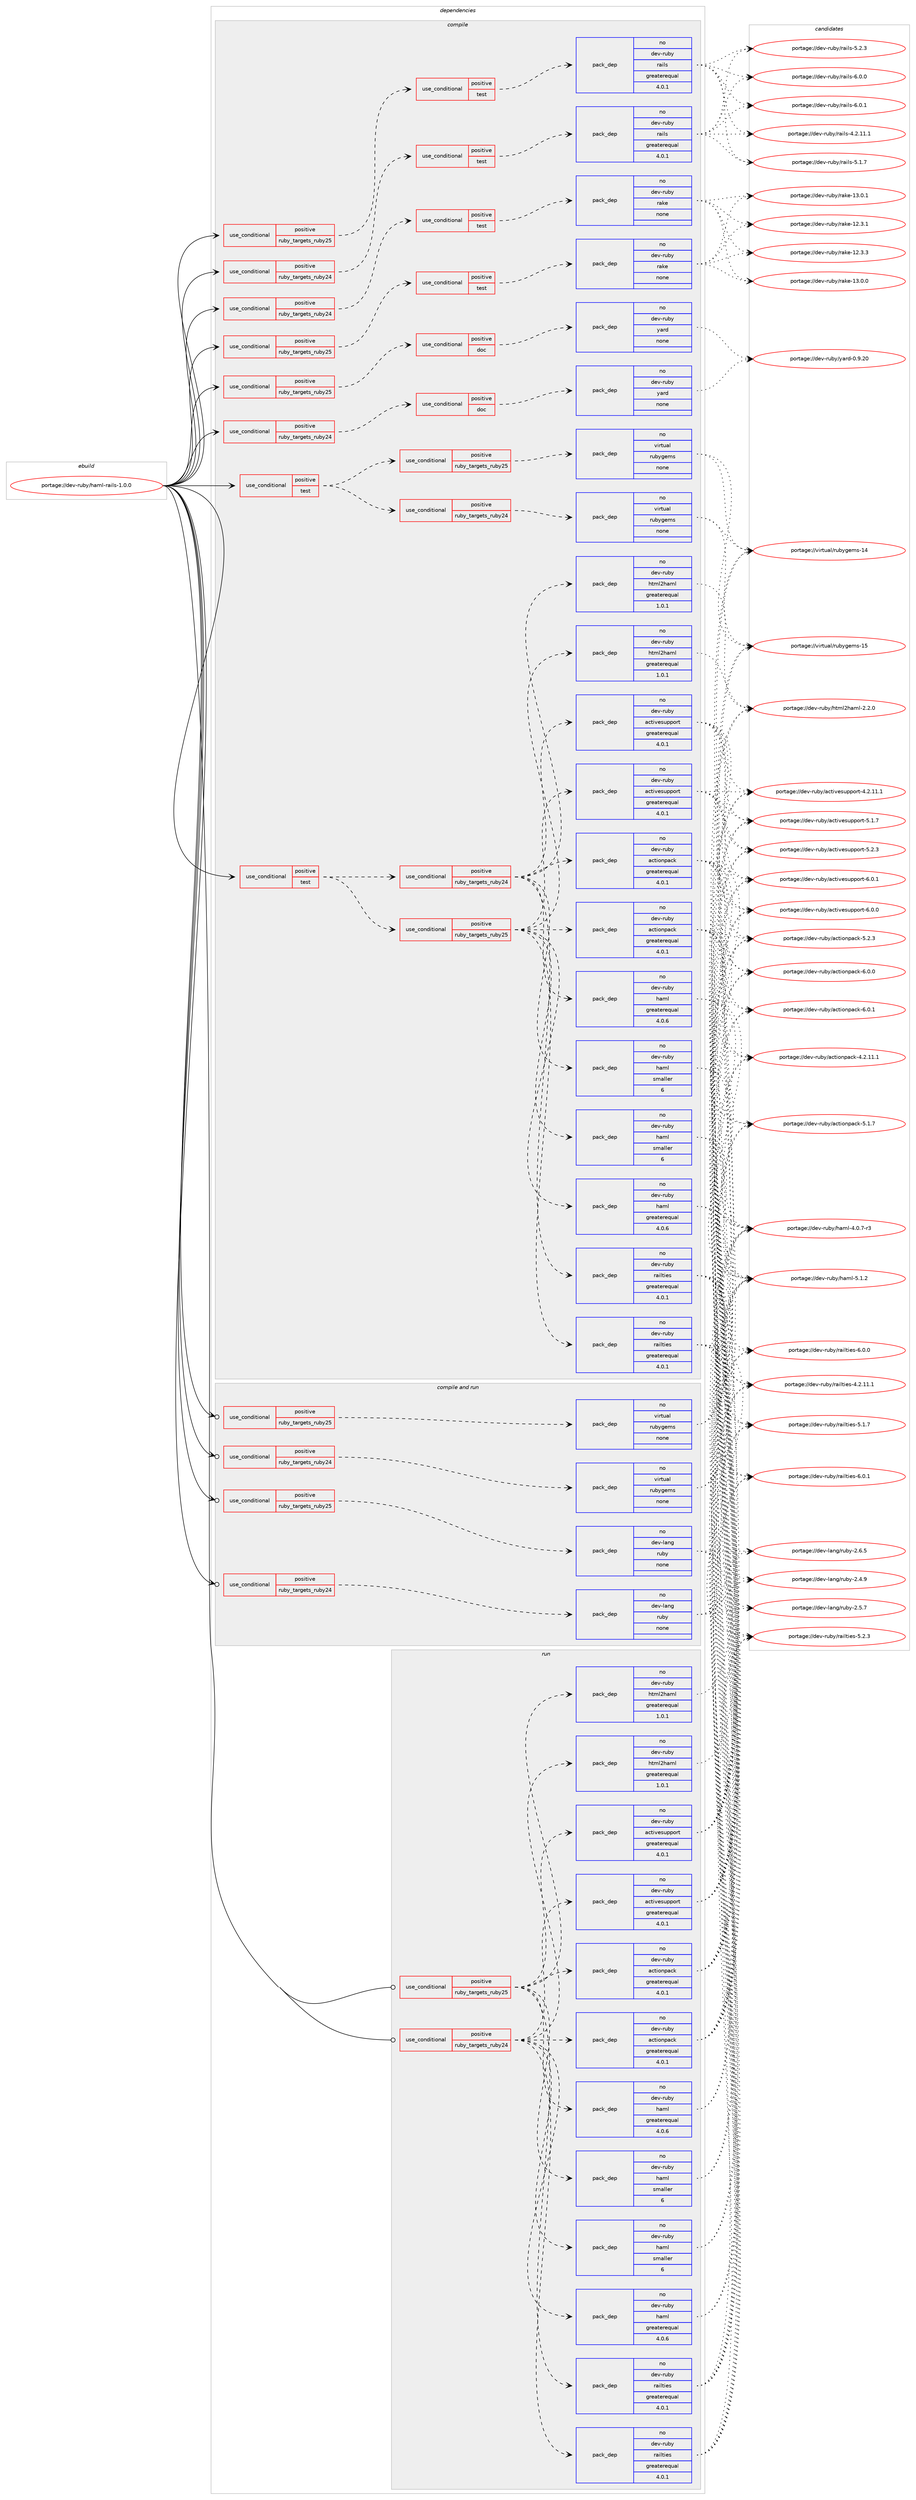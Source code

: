 digraph prolog {

# *************
# Graph options
# *************

newrank=true;
concentrate=true;
compound=true;
graph [rankdir=LR,fontname=Helvetica,fontsize=10,ranksep=1.5];#, ranksep=2.5, nodesep=0.2];
edge  [arrowhead=vee];
node  [fontname=Helvetica,fontsize=10];

# **********
# The ebuild
# **********

subgraph cluster_leftcol {
color=gray;
rank=same;
label=<<i>ebuild</i>>;
id [label="portage://dev-ruby/haml-rails-1.0.0", color=red, width=4, href="../dev-ruby/haml-rails-1.0.0.svg"];
}

# ****************
# The dependencies
# ****************

subgraph cluster_midcol {
color=gray;
label=<<i>dependencies</i>>;
subgraph cluster_compile {
fillcolor="#eeeeee";
style=filled;
label=<<i>compile</i>>;
subgraph cond52980 {
dependency222658 [label=<<TABLE BORDER="0" CELLBORDER="1" CELLSPACING="0" CELLPADDING="4"><TR><TD ROWSPAN="3" CELLPADDING="10">use_conditional</TD></TR><TR><TD>positive</TD></TR><TR><TD>ruby_targets_ruby24</TD></TR></TABLE>>, shape=none, color=red];
subgraph cond52981 {
dependency222659 [label=<<TABLE BORDER="0" CELLBORDER="1" CELLSPACING="0" CELLPADDING="4"><TR><TD ROWSPAN="3" CELLPADDING="10">use_conditional</TD></TR><TR><TD>positive</TD></TR><TR><TD>doc</TD></TR></TABLE>>, shape=none, color=red];
subgraph pack166196 {
dependency222660 [label=<<TABLE BORDER="0" CELLBORDER="1" CELLSPACING="0" CELLPADDING="4" WIDTH="220"><TR><TD ROWSPAN="6" CELLPADDING="30">pack_dep</TD></TR><TR><TD WIDTH="110">no</TD></TR><TR><TD>dev-ruby</TD></TR><TR><TD>yard</TD></TR><TR><TD>none</TD></TR><TR><TD></TD></TR></TABLE>>, shape=none, color=blue];
}
dependency222659:e -> dependency222660:w [weight=20,style="dashed",arrowhead="vee"];
}
dependency222658:e -> dependency222659:w [weight=20,style="dashed",arrowhead="vee"];
}
id:e -> dependency222658:w [weight=20,style="solid",arrowhead="vee"];
subgraph cond52982 {
dependency222661 [label=<<TABLE BORDER="0" CELLBORDER="1" CELLSPACING="0" CELLPADDING="4"><TR><TD ROWSPAN="3" CELLPADDING="10">use_conditional</TD></TR><TR><TD>positive</TD></TR><TR><TD>ruby_targets_ruby24</TD></TR></TABLE>>, shape=none, color=red];
subgraph cond52983 {
dependency222662 [label=<<TABLE BORDER="0" CELLBORDER="1" CELLSPACING="0" CELLPADDING="4"><TR><TD ROWSPAN="3" CELLPADDING="10">use_conditional</TD></TR><TR><TD>positive</TD></TR><TR><TD>test</TD></TR></TABLE>>, shape=none, color=red];
subgraph pack166197 {
dependency222663 [label=<<TABLE BORDER="0" CELLBORDER="1" CELLSPACING="0" CELLPADDING="4" WIDTH="220"><TR><TD ROWSPAN="6" CELLPADDING="30">pack_dep</TD></TR><TR><TD WIDTH="110">no</TD></TR><TR><TD>dev-ruby</TD></TR><TR><TD>rails</TD></TR><TR><TD>greaterequal</TD></TR><TR><TD>4.0.1</TD></TR></TABLE>>, shape=none, color=blue];
}
dependency222662:e -> dependency222663:w [weight=20,style="dashed",arrowhead="vee"];
}
dependency222661:e -> dependency222662:w [weight=20,style="dashed",arrowhead="vee"];
}
id:e -> dependency222661:w [weight=20,style="solid",arrowhead="vee"];
subgraph cond52984 {
dependency222664 [label=<<TABLE BORDER="0" CELLBORDER="1" CELLSPACING="0" CELLPADDING="4"><TR><TD ROWSPAN="3" CELLPADDING="10">use_conditional</TD></TR><TR><TD>positive</TD></TR><TR><TD>ruby_targets_ruby24</TD></TR></TABLE>>, shape=none, color=red];
subgraph cond52985 {
dependency222665 [label=<<TABLE BORDER="0" CELLBORDER="1" CELLSPACING="0" CELLPADDING="4"><TR><TD ROWSPAN="3" CELLPADDING="10">use_conditional</TD></TR><TR><TD>positive</TD></TR><TR><TD>test</TD></TR></TABLE>>, shape=none, color=red];
subgraph pack166198 {
dependency222666 [label=<<TABLE BORDER="0" CELLBORDER="1" CELLSPACING="0" CELLPADDING="4" WIDTH="220"><TR><TD ROWSPAN="6" CELLPADDING="30">pack_dep</TD></TR><TR><TD WIDTH="110">no</TD></TR><TR><TD>dev-ruby</TD></TR><TR><TD>rake</TD></TR><TR><TD>none</TD></TR><TR><TD></TD></TR></TABLE>>, shape=none, color=blue];
}
dependency222665:e -> dependency222666:w [weight=20,style="dashed",arrowhead="vee"];
}
dependency222664:e -> dependency222665:w [weight=20,style="dashed",arrowhead="vee"];
}
id:e -> dependency222664:w [weight=20,style="solid",arrowhead="vee"];
subgraph cond52986 {
dependency222667 [label=<<TABLE BORDER="0" CELLBORDER="1" CELLSPACING="0" CELLPADDING="4"><TR><TD ROWSPAN="3" CELLPADDING="10">use_conditional</TD></TR><TR><TD>positive</TD></TR><TR><TD>ruby_targets_ruby25</TD></TR></TABLE>>, shape=none, color=red];
subgraph cond52987 {
dependency222668 [label=<<TABLE BORDER="0" CELLBORDER="1" CELLSPACING="0" CELLPADDING="4"><TR><TD ROWSPAN="3" CELLPADDING="10">use_conditional</TD></TR><TR><TD>positive</TD></TR><TR><TD>doc</TD></TR></TABLE>>, shape=none, color=red];
subgraph pack166199 {
dependency222669 [label=<<TABLE BORDER="0" CELLBORDER="1" CELLSPACING="0" CELLPADDING="4" WIDTH="220"><TR><TD ROWSPAN="6" CELLPADDING="30">pack_dep</TD></TR><TR><TD WIDTH="110">no</TD></TR><TR><TD>dev-ruby</TD></TR><TR><TD>yard</TD></TR><TR><TD>none</TD></TR><TR><TD></TD></TR></TABLE>>, shape=none, color=blue];
}
dependency222668:e -> dependency222669:w [weight=20,style="dashed",arrowhead="vee"];
}
dependency222667:e -> dependency222668:w [weight=20,style="dashed",arrowhead="vee"];
}
id:e -> dependency222667:w [weight=20,style="solid",arrowhead="vee"];
subgraph cond52988 {
dependency222670 [label=<<TABLE BORDER="0" CELLBORDER="1" CELLSPACING="0" CELLPADDING="4"><TR><TD ROWSPAN="3" CELLPADDING="10">use_conditional</TD></TR><TR><TD>positive</TD></TR><TR><TD>ruby_targets_ruby25</TD></TR></TABLE>>, shape=none, color=red];
subgraph cond52989 {
dependency222671 [label=<<TABLE BORDER="0" CELLBORDER="1" CELLSPACING="0" CELLPADDING="4"><TR><TD ROWSPAN="3" CELLPADDING="10">use_conditional</TD></TR><TR><TD>positive</TD></TR><TR><TD>test</TD></TR></TABLE>>, shape=none, color=red];
subgraph pack166200 {
dependency222672 [label=<<TABLE BORDER="0" CELLBORDER="1" CELLSPACING="0" CELLPADDING="4" WIDTH="220"><TR><TD ROWSPAN="6" CELLPADDING="30">pack_dep</TD></TR><TR><TD WIDTH="110">no</TD></TR><TR><TD>dev-ruby</TD></TR><TR><TD>rails</TD></TR><TR><TD>greaterequal</TD></TR><TR><TD>4.0.1</TD></TR></TABLE>>, shape=none, color=blue];
}
dependency222671:e -> dependency222672:w [weight=20,style="dashed",arrowhead="vee"];
}
dependency222670:e -> dependency222671:w [weight=20,style="dashed",arrowhead="vee"];
}
id:e -> dependency222670:w [weight=20,style="solid",arrowhead="vee"];
subgraph cond52990 {
dependency222673 [label=<<TABLE BORDER="0" CELLBORDER="1" CELLSPACING="0" CELLPADDING="4"><TR><TD ROWSPAN="3" CELLPADDING="10">use_conditional</TD></TR><TR><TD>positive</TD></TR><TR><TD>ruby_targets_ruby25</TD></TR></TABLE>>, shape=none, color=red];
subgraph cond52991 {
dependency222674 [label=<<TABLE BORDER="0" CELLBORDER="1" CELLSPACING="0" CELLPADDING="4"><TR><TD ROWSPAN="3" CELLPADDING="10">use_conditional</TD></TR><TR><TD>positive</TD></TR><TR><TD>test</TD></TR></TABLE>>, shape=none, color=red];
subgraph pack166201 {
dependency222675 [label=<<TABLE BORDER="0" CELLBORDER="1" CELLSPACING="0" CELLPADDING="4" WIDTH="220"><TR><TD ROWSPAN="6" CELLPADDING="30">pack_dep</TD></TR><TR><TD WIDTH="110">no</TD></TR><TR><TD>dev-ruby</TD></TR><TR><TD>rake</TD></TR><TR><TD>none</TD></TR><TR><TD></TD></TR></TABLE>>, shape=none, color=blue];
}
dependency222674:e -> dependency222675:w [weight=20,style="dashed",arrowhead="vee"];
}
dependency222673:e -> dependency222674:w [weight=20,style="dashed",arrowhead="vee"];
}
id:e -> dependency222673:w [weight=20,style="solid",arrowhead="vee"];
subgraph cond52992 {
dependency222676 [label=<<TABLE BORDER="0" CELLBORDER="1" CELLSPACING="0" CELLPADDING="4"><TR><TD ROWSPAN="3" CELLPADDING="10">use_conditional</TD></TR><TR><TD>positive</TD></TR><TR><TD>test</TD></TR></TABLE>>, shape=none, color=red];
subgraph cond52993 {
dependency222677 [label=<<TABLE BORDER="0" CELLBORDER="1" CELLSPACING="0" CELLPADDING="4"><TR><TD ROWSPAN="3" CELLPADDING="10">use_conditional</TD></TR><TR><TD>positive</TD></TR><TR><TD>ruby_targets_ruby24</TD></TR></TABLE>>, shape=none, color=red];
subgraph pack166202 {
dependency222678 [label=<<TABLE BORDER="0" CELLBORDER="1" CELLSPACING="0" CELLPADDING="4" WIDTH="220"><TR><TD ROWSPAN="6" CELLPADDING="30">pack_dep</TD></TR><TR><TD WIDTH="110">no</TD></TR><TR><TD>dev-ruby</TD></TR><TR><TD>actionpack</TD></TR><TR><TD>greaterequal</TD></TR><TR><TD>4.0.1</TD></TR></TABLE>>, shape=none, color=blue];
}
dependency222677:e -> dependency222678:w [weight=20,style="dashed",arrowhead="vee"];
subgraph pack166203 {
dependency222679 [label=<<TABLE BORDER="0" CELLBORDER="1" CELLSPACING="0" CELLPADDING="4" WIDTH="220"><TR><TD ROWSPAN="6" CELLPADDING="30">pack_dep</TD></TR><TR><TD WIDTH="110">no</TD></TR><TR><TD>dev-ruby</TD></TR><TR><TD>activesupport</TD></TR><TR><TD>greaterequal</TD></TR><TR><TD>4.0.1</TD></TR></TABLE>>, shape=none, color=blue];
}
dependency222677:e -> dependency222679:w [weight=20,style="dashed",arrowhead="vee"];
subgraph pack166204 {
dependency222680 [label=<<TABLE BORDER="0" CELLBORDER="1" CELLSPACING="0" CELLPADDING="4" WIDTH="220"><TR><TD ROWSPAN="6" CELLPADDING="30">pack_dep</TD></TR><TR><TD WIDTH="110">no</TD></TR><TR><TD>dev-ruby</TD></TR><TR><TD>railties</TD></TR><TR><TD>greaterequal</TD></TR><TR><TD>4.0.1</TD></TR></TABLE>>, shape=none, color=blue];
}
dependency222677:e -> dependency222680:w [weight=20,style="dashed",arrowhead="vee"];
subgraph pack166205 {
dependency222681 [label=<<TABLE BORDER="0" CELLBORDER="1" CELLSPACING="0" CELLPADDING="4" WIDTH="220"><TR><TD ROWSPAN="6" CELLPADDING="30">pack_dep</TD></TR><TR><TD WIDTH="110">no</TD></TR><TR><TD>dev-ruby</TD></TR><TR><TD>haml</TD></TR><TR><TD>greaterequal</TD></TR><TR><TD>4.0.6</TD></TR></TABLE>>, shape=none, color=blue];
}
dependency222677:e -> dependency222681:w [weight=20,style="dashed",arrowhead="vee"];
subgraph pack166206 {
dependency222682 [label=<<TABLE BORDER="0" CELLBORDER="1" CELLSPACING="0" CELLPADDING="4" WIDTH="220"><TR><TD ROWSPAN="6" CELLPADDING="30">pack_dep</TD></TR><TR><TD WIDTH="110">no</TD></TR><TR><TD>dev-ruby</TD></TR><TR><TD>haml</TD></TR><TR><TD>smaller</TD></TR><TR><TD>6</TD></TR></TABLE>>, shape=none, color=blue];
}
dependency222677:e -> dependency222682:w [weight=20,style="dashed",arrowhead="vee"];
subgraph pack166207 {
dependency222683 [label=<<TABLE BORDER="0" CELLBORDER="1" CELLSPACING="0" CELLPADDING="4" WIDTH="220"><TR><TD ROWSPAN="6" CELLPADDING="30">pack_dep</TD></TR><TR><TD WIDTH="110">no</TD></TR><TR><TD>dev-ruby</TD></TR><TR><TD>html2haml</TD></TR><TR><TD>greaterequal</TD></TR><TR><TD>1.0.1</TD></TR></TABLE>>, shape=none, color=blue];
}
dependency222677:e -> dependency222683:w [weight=20,style="dashed",arrowhead="vee"];
}
dependency222676:e -> dependency222677:w [weight=20,style="dashed",arrowhead="vee"];
subgraph cond52994 {
dependency222684 [label=<<TABLE BORDER="0" CELLBORDER="1" CELLSPACING="0" CELLPADDING="4"><TR><TD ROWSPAN="3" CELLPADDING="10">use_conditional</TD></TR><TR><TD>positive</TD></TR><TR><TD>ruby_targets_ruby25</TD></TR></TABLE>>, shape=none, color=red];
subgraph pack166208 {
dependency222685 [label=<<TABLE BORDER="0" CELLBORDER="1" CELLSPACING="0" CELLPADDING="4" WIDTH="220"><TR><TD ROWSPAN="6" CELLPADDING="30">pack_dep</TD></TR><TR><TD WIDTH="110">no</TD></TR><TR><TD>dev-ruby</TD></TR><TR><TD>actionpack</TD></TR><TR><TD>greaterequal</TD></TR><TR><TD>4.0.1</TD></TR></TABLE>>, shape=none, color=blue];
}
dependency222684:e -> dependency222685:w [weight=20,style="dashed",arrowhead="vee"];
subgraph pack166209 {
dependency222686 [label=<<TABLE BORDER="0" CELLBORDER="1" CELLSPACING="0" CELLPADDING="4" WIDTH="220"><TR><TD ROWSPAN="6" CELLPADDING="30">pack_dep</TD></TR><TR><TD WIDTH="110">no</TD></TR><TR><TD>dev-ruby</TD></TR><TR><TD>activesupport</TD></TR><TR><TD>greaterequal</TD></TR><TR><TD>4.0.1</TD></TR></TABLE>>, shape=none, color=blue];
}
dependency222684:e -> dependency222686:w [weight=20,style="dashed",arrowhead="vee"];
subgraph pack166210 {
dependency222687 [label=<<TABLE BORDER="0" CELLBORDER="1" CELLSPACING="0" CELLPADDING="4" WIDTH="220"><TR><TD ROWSPAN="6" CELLPADDING="30">pack_dep</TD></TR><TR><TD WIDTH="110">no</TD></TR><TR><TD>dev-ruby</TD></TR><TR><TD>railties</TD></TR><TR><TD>greaterequal</TD></TR><TR><TD>4.0.1</TD></TR></TABLE>>, shape=none, color=blue];
}
dependency222684:e -> dependency222687:w [weight=20,style="dashed",arrowhead="vee"];
subgraph pack166211 {
dependency222688 [label=<<TABLE BORDER="0" CELLBORDER="1" CELLSPACING="0" CELLPADDING="4" WIDTH="220"><TR><TD ROWSPAN="6" CELLPADDING="30">pack_dep</TD></TR><TR><TD WIDTH="110">no</TD></TR><TR><TD>dev-ruby</TD></TR><TR><TD>haml</TD></TR><TR><TD>greaterequal</TD></TR><TR><TD>4.0.6</TD></TR></TABLE>>, shape=none, color=blue];
}
dependency222684:e -> dependency222688:w [weight=20,style="dashed",arrowhead="vee"];
subgraph pack166212 {
dependency222689 [label=<<TABLE BORDER="0" CELLBORDER="1" CELLSPACING="0" CELLPADDING="4" WIDTH="220"><TR><TD ROWSPAN="6" CELLPADDING="30">pack_dep</TD></TR><TR><TD WIDTH="110">no</TD></TR><TR><TD>dev-ruby</TD></TR><TR><TD>haml</TD></TR><TR><TD>smaller</TD></TR><TR><TD>6</TD></TR></TABLE>>, shape=none, color=blue];
}
dependency222684:e -> dependency222689:w [weight=20,style="dashed",arrowhead="vee"];
subgraph pack166213 {
dependency222690 [label=<<TABLE BORDER="0" CELLBORDER="1" CELLSPACING="0" CELLPADDING="4" WIDTH="220"><TR><TD ROWSPAN="6" CELLPADDING="30">pack_dep</TD></TR><TR><TD WIDTH="110">no</TD></TR><TR><TD>dev-ruby</TD></TR><TR><TD>html2haml</TD></TR><TR><TD>greaterequal</TD></TR><TR><TD>1.0.1</TD></TR></TABLE>>, shape=none, color=blue];
}
dependency222684:e -> dependency222690:w [weight=20,style="dashed",arrowhead="vee"];
}
dependency222676:e -> dependency222684:w [weight=20,style="dashed",arrowhead="vee"];
}
id:e -> dependency222676:w [weight=20,style="solid",arrowhead="vee"];
subgraph cond52995 {
dependency222691 [label=<<TABLE BORDER="0" CELLBORDER="1" CELLSPACING="0" CELLPADDING="4"><TR><TD ROWSPAN="3" CELLPADDING="10">use_conditional</TD></TR><TR><TD>positive</TD></TR><TR><TD>test</TD></TR></TABLE>>, shape=none, color=red];
subgraph cond52996 {
dependency222692 [label=<<TABLE BORDER="0" CELLBORDER="1" CELLSPACING="0" CELLPADDING="4"><TR><TD ROWSPAN="3" CELLPADDING="10">use_conditional</TD></TR><TR><TD>positive</TD></TR><TR><TD>ruby_targets_ruby24</TD></TR></TABLE>>, shape=none, color=red];
subgraph pack166214 {
dependency222693 [label=<<TABLE BORDER="0" CELLBORDER="1" CELLSPACING="0" CELLPADDING="4" WIDTH="220"><TR><TD ROWSPAN="6" CELLPADDING="30">pack_dep</TD></TR><TR><TD WIDTH="110">no</TD></TR><TR><TD>virtual</TD></TR><TR><TD>rubygems</TD></TR><TR><TD>none</TD></TR><TR><TD></TD></TR></TABLE>>, shape=none, color=blue];
}
dependency222692:e -> dependency222693:w [weight=20,style="dashed",arrowhead="vee"];
}
dependency222691:e -> dependency222692:w [weight=20,style="dashed",arrowhead="vee"];
subgraph cond52997 {
dependency222694 [label=<<TABLE BORDER="0" CELLBORDER="1" CELLSPACING="0" CELLPADDING="4"><TR><TD ROWSPAN="3" CELLPADDING="10">use_conditional</TD></TR><TR><TD>positive</TD></TR><TR><TD>ruby_targets_ruby25</TD></TR></TABLE>>, shape=none, color=red];
subgraph pack166215 {
dependency222695 [label=<<TABLE BORDER="0" CELLBORDER="1" CELLSPACING="0" CELLPADDING="4" WIDTH="220"><TR><TD ROWSPAN="6" CELLPADDING="30">pack_dep</TD></TR><TR><TD WIDTH="110">no</TD></TR><TR><TD>virtual</TD></TR><TR><TD>rubygems</TD></TR><TR><TD>none</TD></TR><TR><TD></TD></TR></TABLE>>, shape=none, color=blue];
}
dependency222694:e -> dependency222695:w [weight=20,style="dashed",arrowhead="vee"];
}
dependency222691:e -> dependency222694:w [weight=20,style="dashed",arrowhead="vee"];
}
id:e -> dependency222691:w [weight=20,style="solid",arrowhead="vee"];
}
subgraph cluster_compileandrun {
fillcolor="#eeeeee";
style=filled;
label=<<i>compile and run</i>>;
subgraph cond52998 {
dependency222696 [label=<<TABLE BORDER="0" CELLBORDER="1" CELLSPACING="0" CELLPADDING="4"><TR><TD ROWSPAN="3" CELLPADDING="10">use_conditional</TD></TR><TR><TD>positive</TD></TR><TR><TD>ruby_targets_ruby24</TD></TR></TABLE>>, shape=none, color=red];
subgraph pack166216 {
dependency222697 [label=<<TABLE BORDER="0" CELLBORDER="1" CELLSPACING="0" CELLPADDING="4" WIDTH="220"><TR><TD ROWSPAN="6" CELLPADDING="30">pack_dep</TD></TR><TR><TD WIDTH="110">no</TD></TR><TR><TD>dev-lang</TD></TR><TR><TD>ruby</TD></TR><TR><TD>none</TD></TR><TR><TD></TD></TR></TABLE>>, shape=none, color=blue];
}
dependency222696:e -> dependency222697:w [weight=20,style="dashed",arrowhead="vee"];
}
id:e -> dependency222696:w [weight=20,style="solid",arrowhead="odotvee"];
subgraph cond52999 {
dependency222698 [label=<<TABLE BORDER="0" CELLBORDER="1" CELLSPACING="0" CELLPADDING="4"><TR><TD ROWSPAN="3" CELLPADDING="10">use_conditional</TD></TR><TR><TD>positive</TD></TR><TR><TD>ruby_targets_ruby24</TD></TR></TABLE>>, shape=none, color=red];
subgraph pack166217 {
dependency222699 [label=<<TABLE BORDER="0" CELLBORDER="1" CELLSPACING="0" CELLPADDING="4" WIDTH="220"><TR><TD ROWSPAN="6" CELLPADDING="30">pack_dep</TD></TR><TR><TD WIDTH="110">no</TD></TR><TR><TD>virtual</TD></TR><TR><TD>rubygems</TD></TR><TR><TD>none</TD></TR><TR><TD></TD></TR></TABLE>>, shape=none, color=blue];
}
dependency222698:e -> dependency222699:w [weight=20,style="dashed",arrowhead="vee"];
}
id:e -> dependency222698:w [weight=20,style="solid",arrowhead="odotvee"];
subgraph cond53000 {
dependency222700 [label=<<TABLE BORDER="0" CELLBORDER="1" CELLSPACING="0" CELLPADDING="4"><TR><TD ROWSPAN="3" CELLPADDING="10">use_conditional</TD></TR><TR><TD>positive</TD></TR><TR><TD>ruby_targets_ruby25</TD></TR></TABLE>>, shape=none, color=red];
subgraph pack166218 {
dependency222701 [label=<<TABLE BORDER="0" CELLBORDER="1" CELLSPACING="0" CELLPADDING="4" WIDTH="220"><TR><TD ROWSPAN="6" CELLPADDING="30">pack_dep</TD></TR><TR><TD WIDTH="110">no</TD></TR><TR><TD>dev-lang</TD></TR><TR><TD>ruby</TD></TR><TR><TD>none</TD></TR><TR><TD></TD></TR></TABLE>>, shape=none, color=blue];
}
dependency222700:e -> dependency222701:w [weight=20,style="dashed",arrowhead="vee"];
}
id:e -> dependency222700:w [weight=20,style="solid",arrowhead="odotvee"];
subgraph cond53001 {
dependency222702 [label=<<TABLE BORDER="0" CELLBORDER="1" CELLSPACING="0" CELLPADDING="4"><TR><TD ROWSPAN="3" CELLPADDING="10">use_conditional</TD></TR><TR><TD>positive</TD></TR><TR><TD>ruby_targets_ruby25</TD></TR></TABLE>>, shape=none, color=red];
subgraph pack166219 {
dependency222703 [label=<<TABLE BORDER="0" CELLBORDER="1" CELLSPACING="0" CELLPADDING="4" WIDTH="220"><TR><TD ROWSPAN="6" CELLPADDING="30">pack_dep</TD></TR><TR><TD WIDTH="110">no</TD></TR><TR><TD>virtual</TD></TR><TR><TD>rubygems</TD></TR><TR><TD>none</TD></TR><TR><TD></TD></TR></TABLE>>, shape=none, color=blue];
}
dependency222702:e -> dependency222703:w [weight=20,style="dashed",arrowhead="vee"];
}
id:e -> dependency222702:w [weight=20,style="solid",arrowhead="odotvee"];
}
subgraph cluster_run {
fillcolor="#eeeeee";
style=filled;
label=<<i>run</i>>;
subgraph cond53002 {
dependency222704 [label=<<TABLE BORDER="0" CELLBORDER="1" CELLSPACING="0" CELLPADDING="4"><TR><TD ROWSPAN="3" CELLPADDING="10">use_conditional</TD></TR><TR><TD>positive</TD></TR><TR><TD>ruby_targets_ruby24</TD></TR></TABLE>>, shape=none, color=red];
subgraph pack166220 {
dependency222705 [label=<<TABLE BORDER="0" CELLBORDER="1" CELLSPACING="0" CELLPADDING="4" WIDTH="220"><TR><TD ROWSPAN="6" CELLPADDING="30">pack_dep</TD></TR><TR><TD WIDTH="110">no</TD></TR><TR><TD>dev-ruby</TD></TR><TR><TD>actionpack</TD></TR><TR><TD>greaterequal</TD></TR><TR><TD>4.0.1</TD></TR></TABLE>>, shape=none, color=blue];
}
dependency222704:e -> dependency222705:w [weight=20,style="dashed",arrowhead="vee"];
subgraph pack166221 {
dependency222706 [label=<<TABLE BORDER="0" CELLBORDER="1" CELLSPACING="0" CELLPADDING="4" WIDTH="220"><TR><TD ROWSPAN="6" CELLPADDING="30">pack_dep</TD></TR><TR><TD WIDTH="110">no</TD></TR><TR><TD>dev-ruby</TD></TR><TR><TD>activesupport</TD></TR><TR><TD>greaterequal</TD></TR><TR><TD>4.0.1</TD></TR></TABLE>>, shape=none, color=blue];
}
dependency222704:e -> dependency222706:w [weight=20,style="dashed",arrowhead="vee"];
subgraph pack166222 {
dependency222707 [label=<<TABLE BORDER="0" CELLBORDER="1" CELLSPACING="0" CELLPADDING="4" WIDTH="220"><TR><TD ROWSPAN="6" CELLPADDING="30">pack_dep</TD></TR><TR><TD WIDTH="110">no</TD></TR><TR><TD>dev-ruby</TD></TR><TR><TD>railties</TD></TR><TR><TD>greaterequal</TD></TR><TR><TD>4.0.1</TD></TR></TABLE>>, shape=none, color=blue];
}
dependency222704:e -> dependency222707:w [weight=20,style="dashed",arrowhead="vee"];
subgraph pack166223 {
dependency222708 [label=<<TABLE BORDER="0" CELLBORDER="1" CELLSPACING="0" CELLPADDING="4" WIDTH="220"><TR><TD ROWSPAN="6" CELLPADDING="30">pack_dep</TD></TR><TR><TD WIDTH="110">no</TD></TR><TR><TD>dev-ruby</TD></TR><TR><TD>haml</TD></TR><TR><TD>greaterequal</TD></TR><TR><TD>4.0.6</TD></TR></TABLE>>, shape=none, color=blue];
}
dependency222704:e -> dependency222708:w [weight=20,style="dashed",arrowhead="vee"];
subgraph pack166224 {
dependency222709 [label=<<TABLE BORDER="0" CELLBORDER="1" CELLSPACING="0" CELLPADDING="4" WIDTH="220"><TR><TD ROWSPAN="6" CELLPADDING="30">pack_dep</TD></TR><TR><TD WIDTH="110">no</TD></TR><TR><TD>dev-ruby</TD></TR><TR><TD>haml</TD></TR><TR><TD>smaller</TD></TR><TR><TD>6</TD></TR></TABLE>>, shape=none, color=blue];
}
dependency222704:e -> dependency222709:w [weight=20,style="dashed",arrowhead="vee"];
subgraph pack166225 {
dependency222710 [label=<<TABLE BORDER="0" CELLBORDER="1" CELLSPACING="0" CELLPADDING="4" WIDTH="220"><TR><TD ROWSPAN="6" CELLPADDING="30">pack_dep</TD></TR><TR><TD WIDTH="110">no</TD></TR><TR><TD>dev-ruby</TD></TR><TR><TD>html2haml</TD></TR><TR><TD>greaterequal</TD></TR><TR><TD>1.0.1</TD></TR></TABLE>>, shape=none, color=blue];
}
dependency222704:e -> dependency222710:w [weight=20,style="dashed",arrowhead="vee"];
}
id:e -> dependency222704:w [weight=20,style="solid",arrowhead="odot"];
subgraph cond53003 {
dependency222711 [label=<<TABLE BORDER="0" CELLBORDER="1" CELLSPACING="0" CELLPADDING="4"><TR><TD ROWSPAN="3" CELLPADDING="10">use_conditional</TD></TR><TR><TD>positive</TD></TR><TR><TD>ruby_targets_ruby25</TD></TR></TABLE>>, shape=none, color=red];
subgraph pack166226 {
dependency222712 [label=<<TABLE BORDER="0" CELLBORDER="1" CELLSPACING="0" CELLPADDING="4" WIDTH="220"><TR><TD ROWSPAN="6" CELLPADDING="30">pack_dep</TD></TR><TR><TD WIDTH="110">no</TD></TR><TR><TD>dev-ruby</TD></TR><TR><TD>actionpack</TD></TR><TR><TD>greaterequal</TD></TR><TR><TD>4.0.1</TD></TR></TABLE>>, shape=none, color=blue];
}
dependency222711:e -> dependency222712:w [weight=20,style="dashed",arrowhead="vee"];
subgraph pack166227 {
dependency222713 [label=<<TABLE BORDER="0" CELLBORDER="1" CELLSPACING="0" CELLPADDING="4" WIDTH="220"><TR><TD ROWSPAN="6" CELLPADDING="30">pack_dep</TD></TR><TR><TD WIDTH="110">no</TD></TR><TR><TD>dev-ruby</TD></TR><TR><TD>activesupport</TD></TR><TR><TD>greaterequal</TD></TR><TR><TD>4.0.1</TD></TR></TABLE>>, shape=none, color=blue];
}
dependency222711:e -> dependency222713:w [weight=20,style="dashed",arrowhead="vee"];
subgraph pack166228 {
dependency222714 [label=<<TABLE BORDER="0" CELLBORDER="1" CELLSPACING="0" CELLPADDING="4" WIDTH="220"><TR><TD ROWSPAN="6" CELLPADDING="30">pack_dep</TD></TR><TR><TD WIDTH="110">no</TD></TR><TR><TD>dev-ruby</TD></TR><TR><TD>railties</TD></TR><TR><TD>greaterequal</TD></TR><TR><TD>4.0.1</TD></TR></TABLE>>, shape=none, color=blue];
}
dependency222711:e -> dependency222714:w [weight=20,style="dashed",arrowhead="vee"];
subgraph pack166229 {
dependency222715 [label=<<TABLE BORDER="0" CELLBORDER="1" CELLSPACING="0" CELLPADDING="4" WIDTH="220"><TR><TD ROWSPAN="6" CELLPADDING="30">pack_dep</TD></TR><TR><TD WIDTH="110">no</TD></TR><TR><TD>dev-ruby</TD></TR><TR><TD>haml</TD></TR><TR><TD>greaterequal</TD></TR><TR><TD>4.0.6</TD></TR></TABLE>>, shape=none, color=blue];
}
dependency222711:e -> dependency222715:w [weight=20,style="dashed",arrowhead="vee"];
subgraph pack166230 {
dependency222716 [label=<<TABLE BORDER="0" CELLBORDER="1" CELLSPACING="0" CELLPADDING="4" WIDTH="220"><TR><TD ROWSPAN="6" CELLPADDING="30">pack_dep</TD></TR><TR><TD WIDTH="110">no</TD></TR><TR><TD>dev-ruby</TD></TR><TR><TD>haml</TD></TR><TR><TD>smaller</TD></TR><TR><TD>6</TD></TR></TABLE>>, shape=none, color=blue];
}
dependency222711:e -> dependency222716:w [weight=20,style="dashed",arrowhead="vee"];
subgraph pack166231 {
dependency222717 [label=<<TABLE BORDER="0" CELLBORDER="1" CELLSPACING="0" CELLPADDING="4" WIDTH="220"><TR><TD ROWSPAN="6" CELLPADDING="30">pack_dep</TD></TR><TR><TD WIDTH="110">no</TD></TR><TR><TD>dev-ruby</TD></TR><TR><TD>html2haml</TD></TR><TR><TD>greaterequal</TD></TR><TR><TD>1.0.1</TD></TR></TABLE>>, shape=none, color=blue];
}
dependency222711:e -> dependency222717:w [weight=20,style="dashed",arrowhead="vee"];
}
id:e -> dependency222711:w [weight=20,style="solid",arrowhead="odot"];
}
}

# **************
# The candidates
# **************

subgraph cluster_choices {
rank=same;
color=gray;
label=<<i>candidates</i>>;

subgraph choice166196 {
color=black;
nodesep=1;
choiceportage1001011184511411798121471219711410045484657465048 [label="portage://dev-ruby/yard-0.9.20", color=red, width=4,href="../dev-ruby/yard-0.9.20.svg"];
dependency222660:e -> choiceportage1001011184511411798121471219711410045484657465048:w [style=dotted,weight="100"];
}
subgraph choice166197 {
color=black;
nodesep=1;
choiceportage10010111845114117981214711497105108115455246504649494649 [label="portage://dev-ruby/rails-4.2.11.1", color=red, width=4,href="../dev-ruby/rails-4.2.11.1.svg"];
choiceportage10010111845114117981214711497105108115455346494655 [label="portage://dev-ruby/rails-5.1.7", color=red, width=4,href="../dev-ruby/rails-5.1.7.svg"];
choiceportage10010111845114117981214711497105108115455346504651 [label="portage://dev-ruby/rails-5.2.3", color=red, width=4,href="../dev-ruby/rails-5.2.3.svg"];
choiceportage10010111845114117981214711497105108115455446484648 [label="portage://dev-ruby/rails-6.0.0", color=red, width=4,href="../dev-ruby/rails-6.0.0.svg"];
choiceportage10010111845114117981214711497105108115455446484649 [label="portage://dev-ruby/rails-6.0.1", color=red, width=4,href="../dev-ruby/rails-6.0.1.svg"];
dependency222663:e -> choiceportage10010111845114117981214711497105108115455246504649494649:w [style=dotted,weight="100"];
dependency222663:e -> choiceportage10010111845114117981214711497105108115455346494655:w [style=dotted,weight="100"];
dependency222663:e -> choiceportage10010111845114117981214711497105108115455346504651:w [style=dotted,weight="100"];
dependency222663:e -> choiceportage10010111845114117981214711497105108115455446484648:w [style=dotted,weight="100"];
dependency222663:e -> choiceportage10010111845114117981214711497105108115455446484649:w [style=dotted,weight="100"];
}
subgraph choice166198 {
color=black;
nodesep=1;
choiceportage1001011184511411798121471149710710145495046514649 [label="portage://dev-ruby/rake-12.3.1", color=red, width=4,href="../dev-ruby/rake-12.3.1.svg"];
choiceportage1001011184511411798121471149710710145495046514651 [label="portage://dev-ruby/rake-12.3.3", color=red, width=4,href="../dev-ruby/rake-12.3.3.svg"];
choiceportage1001011184511411798121471149710710145495146484648 [label="portage://dev-ruby/rake-13.0.0", color=red, width=4,href="../dev-ruby/rake-13.0.0.svg"];
choiceportage1001011184511411798121471149710710145495146484649 [label="portage://dev-ruby/rake-13.0.1", color=red, width=4,href="../dev-ruby/rake-13.0.1.svg"];
dependency222666:e -> choiceportage1001011184511411798121471149710710145495046514649:w [style=dotted,weight="100"];
dependency222666:e -> choiceportage1001011184511411798121471149710710145495046514651:w [style=dotted,weight="100"];
dependency222666:e -> choiceportage1001011184511411798121471149710710145495146484648:w [style=dotted,weight="100"];
dependency222666:e -> choiceportage1001011184511411798121471149710710145495146484649:w [style=dotted,weight="100"];
}
subgraph choice166199 {
color=black;
nodesep=1;
choiceportage1001011184511411798121471219711410045484657465048 [label="portage://dev-ruby/yard-0.9.20", color=red, width=4,href="../dev-ruby/yard-0.9.20.svg"];
dependency222669:e -> choiceportage1001011184511411798121471219711410045484657465048:w [style=dotted,weight="100"];
}
subgraph choice166200 {
color=black;
nodesep=1;
choiceportage10010111845114117981214711497105108115455246504649494649 [label="portage://dev-ruby/rails-4.2.11.1", color=red, width=4,href="../dev-ruby/rails-4.2.11.1.svg"];
choiceportage10010111845114117981214711497105108115455346494655 [label="portage://dev-ruby/rails-5.1.7", color=red, width=4,href="../dev-ruby/rails-5.1.7.svg"];
choiceportage10010111845114117981214711497105108115455346504651 [label="portage://dev-ruby/rails-5.2.3", color=red, width=4,href="../dev-ruby/rails-5.2.3.svg"];
choiceportage10010111845114117981214711497105108115455446484648 [label="portage://dev-ruby/rails-6.0.0", color=red, width=4,href="../dev-ruby/rails-6.0.0.svg"];
choiceportage10010111845114117981214711497105108115455446484649 [label="portage://dev-ruby/rails-6.0.1", color=red, width=4,href="../dev-ruby/rails-6.0.1.svg"];
dependency222672:e -> choiceportage10010111845114117981214711497105108115455246504649494649:w [style=dotted,weight="100"];
dependency222672:e -> choiceportage10010111845114117981214711497105108115455346494655:w [style=dotted,weight="100"];
dependency222672:e -> choiceportage10010111845114117981214711497105108115455346504651:w [style=dotted,weight="100"];
dependency222672:e -> choiceportage10010111845114117981214711497105108115455446484648:w [style=dotted,weight="100"];
dependency222672:e -> choiceportage10010111845114117981214711497105108115455446484649:w [style=dotted,weight="100"];
}
subgraph choice166201 {
color=black;
nodesep=1;
choiceportage1001011184511411798121471149710710145495046514649 [label="portage://dev-ruby/rake-12.3.1", color=red, width=4,href="../dev-ruby/rake-12.3.1.svg"];
choiceportage1001011184511411798121471149710710145495046514651 [label="portage://dev-ruby/rake-12.3.3", color=red, width=4,href="../dev-ruby/rake-12.3.3.svg"];
choiceportage1001011184511411798121471149710710145495146484648 [label="portage://dev-ruby/rake-13.0.0", color=red, width=4,href="../dev-ruby/rake-13.0.0.svg"];
choiceportage1001011184511411798121471149710710145495146484649 [label="portage://dev-ruby/rake-13.0.1", color=red, width=4,href="../dev-ruby/rake-13.0.1.svg"];
dependency222675:e -> choiceportage1001011184511411798121471149710710145495046514649:w [style=dotted,weight="100"];
dependency222675:e -> choiceportage1001011184511411798121471149710710145495046514651:w [style=dotted,weight="100"];
dependency222675:e -> choiceportage1001011184511411798121471149710710145495146484648:w [style=dotted,weight="100"];
dependency222675:e -> choiceportage1001011184511411798121471149710710145495146484649:w [style=dotted,weight="100"];
}
subgraph choice166202 {
color=black;
nodesep=1;
choiceportage10010111845114117981214797991161051111101129799107455246504649494649 [label="portage://dev-ruby/actionpack-4.2.11.1", color=red, width=4,href="../dev-ruby/actionpack-4.2.11.1.svg"];
choiceportage10010111845114117981214797991161051111101129799107455346494655 [label="portage://dev-ruby/actionpack-5.1.7", color=red, width=4,href="../dev-ruby/actionpack-5.1.7.svg"];
choiceportage10010111845114117981214797991161051111101129799107455346504651 [label="portage://dev-ruby/actionpack-5.2.3", color=red, width=4,href="../dev-ruby/actionpack-5.2.3.svg"];
choiceportage10010111845114117981214797991161051111101129799107455446484648 [label="portage://dev-ruby/actionpack-6.0.0", color=red, width=4,href="../dev-ruby/actionpack-6.0.0.svg"];
choiceportage10010111845114117981214797991161051111101129799107455446484649 [label="portage://dev-ruby/actionpack-6.0.1", color=red, width=4,href="../dev-ruby/actionpack-6.0.1.svg"];
dependency222678:e -> choiceportage10010111845114117981214797991161051111101129799107455246504649494649:w [style=dotted,weight="100"];
dependency222678:e -> choiceportage10010111845114117981214797991161051111101129799107455346494655:w [style=dotted,weight="100"];
dependency222678:e -> choiceportage10010111845114117981214797991161051111101129799107455346504651:w [style=dotted,weight="100"];
dependency222678:e -> choiceportage10010111845114117981214797991161051111101129799107455446484648:w [style=dotted,weight="100"];
dependency222678:e -> choiceportage10010111845114117981214797991161051111101129799107455446484649:w [style=dotted,weight="100"];
}
subgraph choice166203 {
color=black;
nodesep=1;
choiceportage1001011184511411798121479799116105118101115117112112111114116455246504649494649 [label="portage://dev-ruby/activesupport-4.2.11.1", color=red, width=4,href="../dev-ruby/activesupport-4.2.11.1.svg"];
choiceportage1001011184511411798121479799116105118101115117112112111114116455346494655 [label="portage://dev-ruby/activesupport-5.1.7", color=red, width=4,href="../dev-ruby/activesupport-5.1.7.svg"];
choiceportage1001011184511411798121479799116105118101115117112112111114116455346504651 [label="portage://dev-ruby/activesupport-5.2.3", color=red, width=4,href="../dev-ruby/activesupport-5.2.3.svg"];
choiceportage1001011184511411798121479799116105118101115117112112111114116455446484648 [label="portage://dev-ruby/activesupport-6.0.0", color=red, width=4,href="../dev-ruby/activesupport-6.0.0.svg"];
choiceportage1001011184511411798121479799116105118101115117112112111114116455446484649 [label="portage://dev-ruby/activesupport-6.0.1", color=red, width=4,href="../dev-ruby/activesupport-6.0.1.svg"];
dependency222679:e -> choiceportage1001011184511411798121479799116105118101115117112112111114116455246504649494649:w [style=dotted,weight="100"];
dependency222679:e -> choiceportage1001011184511411798121479799116105118101115117112112111114116455346494655:w [style=dotted,weight="100"];
dependency222679:e -> choiceportage1001011184511411798121479799116105118101115117112112111114116455346504651:w [style=dotted,weight="100"];
dependency222679:e -> choiceportage1001011184511411798121479799116105118101115117112112111114116455446484648:w [style=dotted,weight="100"];
dependency222679:e -> choiceportage1001011184511411798121479799116105118101115117112112111114116455446484649:w [style=dotted,weight="100"];
}
subgraph choice166204 {
color=black;
nodesep=1;
choiceportage10010111845114117981214711497105108116105101115455246504649494649 [label="portage://dev-ruby/railties-4.2.11.1", color=red, width=4,href="../dev-ruby/railties-4.2.11.1.svg"];
choiceportage10010111845114117981214711497105108116105101115455346494655 [label="portage://dev-ruby/railties-5.1.7", color=red, width=4,href="../dev-ruby/railties-5.1.7.svg"];
choiceportage10010111845114117981214711497105108116105101115455346504651 [label="portage://dev-ruby/railties-5.2.3", color=red, width=4,href="../dev-ruby/railties-5.2.3.svg"];
choiceportage10010111845114117981214711497105108116105101115455446484648 [label="portage://dev-ruby/railties-6.0.0", color=red, width=4,href="../dev-ruby/railties-6.0.0.svg"];
choiceportage10010111845114117981214711497105108116105101115455446484649 [label="portage://dev-ruby/railties-6.0.1", color=red, width=4,href="../dev-ruby/railties-6.0.1.svg"];
dependency222680:e -> choiceportage10010111845114117981214711497105108116105101115455246504649494649:w [style=dotted,weight="100"];
dependency222680:e -> choiceportage10010111845114117981214711497105108116105101115455346494655:w [style=dotted,weight="100"];
dependency222680:e -> choiceportage10010111845114117981214711497105108116105101115455346504651:w [style=dotted,weight="100"];
dependency222680:e -> choiceportage10010111845114117981214711497105108116105101115455446484648:w [style=dotted,weight="100"];
dependency222680:e -> choiceportage10010111845114117981214711497105108116105101115455446484649:w [style=dotted,weight="100"];
}
subgraph choice166205 {
color=black;
nodesep=1;
choiceportage100101118451141179812147104971091084552464846554511451 [label="portage://dev-ruby/haml-4.0.7-r3", color=red, width=4,href="../dev-ruby/haml-4.0.7-r3.svg"];
choiceportage10010111845114117981214710497109108455346494650 [label="portage://dev-ruby/haml-5.1.2", color=red, width=4,href="../dev-ruby/haml-5.1.2.svg"];
dependency222681:e -> choiceportage100101118451141179812147104971091084552464846554511451:w [style=dotted,weight="100"];
dependency222681:e -> choiceportage10010111845114117981214710497109108455346494650:w [style=dotted,weight="100"];
}
subgraph choice166206 {
color=black;
nodesep=1;
choiceportage100101118451141179812147104971091084552464846554511451 [label="portage://dev-ruby/haml-4.0.7-r3", color=red, width=4,href="../dev-ruby/haml-4.0.7-r3.svg"];
choiceportage10010111845114117981214710497109108455346494650 [label="portage://dev-ruby/haml-5.1.2", color=red, width=4,href="../dev-ruby/haml-5.1.2.svg"];
dependency222682:e -> choiceportage100101118451141179812147104971091084552464846554511451:w [style=dotted,weight="100"];
dependency222682:e -> choiceportage10010111845114117981214710497109108455346494650:w [style=dotted,weight="100"];
}
subgraph choice166207 {
color=black;
nodesep=1;
choiceportage1001011184511411798121471041161091085010497109108455046504648 [label="portage://dev-ruby/html2haml-2.2.0", color=red, width=4,href="../dev-ruby/html2haml-2.2.0.svg"];
dependency222683:e -> choiceportage1001011184511411798121471041161091085010497109108455046504648:w [style=dotted,weight="100"];
}
subgraph choice166208 {
color=black;
nodesep=1;
choiceportage10010111845114117981214797991161051111101129799107455246504649494649 [label="portage://dev-ruby/actionpack-4.2.11.1", color=red, width=4,href="../dev-ruby/actionpack-4.2.11.1.svg"];
choiceportage10010111845114117981214797991161051111101129799107455346494655 [label="portage://dev-ruby/actionpack-5.1.7", color=red, width=4,href="../dev-ruby/actionpack-5.1.7.svg"];
choiceportage10010111845114117981214797991161051111101129799107455346504651 [label="portage://dev-ruby/actionpack-5.2.3", color=red, width=4,href="../dev-ruby/actionpack-5.2.3.svg"];
choiceportage10010111845114117981214797991161051111101129799107455446484648 [label="portage://dev-ruby/actionpack-6.0.0", color=red, width=4,href="../dev-ruby/actionpack-6.0.0.svg"];
choiceportage10010111845114117981214797991161051111101129799107455446484649 [label="portage://dev-ruby/actionpack-6.0.1", color=red, width=4,href="../dev-ruby/actionpack-6.0.1.svg"];
dependency222685:e -> choiceportage10010111845114117981214797991161051111101129799107455246504649494649:w [style=dotted,weight="100"];
dependency222685:e -> choiceportage10010111845114117981214797991161051111101129799107455346494655:w [style=dotted,weight="100"];
dependency222685:e -> choiceportage10010111845114117981214797991161051111101129799107455346504651:w [style=dotted,weight="100"];
dependency222685:e -> choiceportage10010111845114117981214797991161051111101129799107455446484648:w [style=dotted,weight="100"];
dependency222685:e -> choiceportage10010111845114117981214797991161051111101129799107455446484649:w [style=dotted,weight="100"];
}
subgraph choice166209 {
color=black;
nodesep=1;
choiceportage1001011184511411798121479799116105118101115117112112111114116455246504649494649 [label="portage://dev-ruby/activesupport-4.2.11.1", color=red, width=4,href="../dev-ruby/activesupport-4.2.11.1.svg"];
choiceportage1001011184511411798121479799116105118101115117112112111114116455346494655 [label="portage://dev-ruby/activesupport-5.1.7", color=red, width=4,href="../dev-ruby/activesupport-5.1.7.svg"];
choiceportage1001011184511411798121479799116105118101115117112112111114116455346504651 [label="portage://dev-ruby/activesupport-5.2.3", color=red, width=4,href="../dev-ruby/activesupport-5.2.3.svg"];
choiceportage1001011184511411798121479799116105118101115117112112111114116455446484648 [label="portage://dev-ruby/activesupport-6.0.0", color=red, width=4,href="../dev-ruby/activesupport-6.0.0.svg"];
choiceportage1001011184511411798121479799116105118101115117112112111114116455446484649 [label="portage://dev-ruby/activesupport-6.0.1", color=red, width=4,href="../dev-ruby/activesupport-6.0.1.svg"];
dependency222686:e -> choiceportage1001011184511411798121479799116105118101115117112112111114116455246504649494649:w [style=dotted,weight="100"];
dependency222686:e -> choiceportage1001011184511411798121479799116105118101115117112112111114116455346494655:w [style=dotted,weight="100"];
dependency222686:e -> choiceportage1001011184511411798121479799116105118101115117112112111114116455346504651:w [style=dotted,weight="100"];
dependency222686:e -> choiceportage1001011184511411798121479799116105118101115117112112111114116455446484648:w [style=dotted,weight="100"];
dependency222686:e -> choiceportage1001011184511411798121479799116105118101115117112112111114116455446484649:w [style=dotted,weight="100"];
}
subgraph choice166210 {
color=black;
nodesep=1;
choiceportage10010111845114117981214711497105108116105101115455246504649494649 [label="portage://dev-ruby/railties-4.2.11.1", color=red, width=4,href="../dev-ruby/railties-4.2.11.1.svg"];
choiceportage10010111845114117981214711497105108116105101115455346494655 [label="portage://dev-ruby/railties-5.1.7", color=red, width=4,href="../dev-ruby/railties-5.1.7.svg"];
choiceportage10010111845114117981214711497105108116105101115455346504651 [label="portage://dev-ruby/railties-5.2.3", color=red, width=4,href="../dev-ruby/railties-5.2.3.svg"];
choiceportage10010111845114117981214711497105108116105101115455446484648 [label="portage://dev-ruby/railties-6.0.0", color=red, width=4,href="../dev-ruby/railties-6.0.0.svg"];
choiceportage10010111845114117981214711497105108116105101115455446484649 [label="portage://dev-ruby/railties-6.0.1", color=red, width=4,href="../dev-ruby/railties-6.0.1.svg"];
dependency222687:e -> choiceportage10010111845114117981214711497105108116105101115455246504649494649:w [style=dotted,weight="100"];
dependency222687:e -> choiceportage10010111845114117981214711497105108116105101115455346494655:w [style=dotted,weight="100"];
dependency222687:e -> choiceportage10010111845114117981214711497105108116105101115455346504651:w [style=dotted,weight="100"];
dependency222687:e -> choiceportage10010111845114117981214711497105108116105101115455446484648:w [style=dotted,weight="100"];
dependency222687:e -> choiceportage10010111845114117981214711497105108116105101115455446484649:w [style=dotted,weight="100"];
}
subgraph choice166211 {
color=black;
nodesep=1;
choiceportage100101118451141179812147104971091084552464846554511451 [label="portage://dev-ruby/haml-4.0.7-r3", color=red, width=4,href="../dev-ruby/haml-4.0.7-r3.svg"];
choiceportage10010111845114117981214710497109108455346494650 [label="portage://dev-ruby/haml-5.1.2", color=red, width=4,href="../dev-ruby/haml-5.1.2.svg"];
dependency222688:e -> choiceportage100101118451141179812147104971091084552464846554511451:w [style=dotted,weight="100"];
dependency222688:e -> choiceportage10010111845114117981214710497109108455346494650:w [style=dotted,weight="100"];
}
subgraph choice166212 {
color=black;
nodesep=1;
choiceportage100101118451141179812147104971091084552464846554511451 [label="portage://dev-ruby/haml-4.0.7-r3", color=red, width=4,href="../dev-ruby/haml-4.0.7-r3.svg"];
choiceportage10010111845114117981214710497109108455346494650 [label="portage://dev-ruby/haml-5.1.2", color=red, width=4,href="../dev-ruby/haml-5.1.2.svg"];
dependency222689:e -> choiceportage100101118451141179812147104971091084552464846554511451:w [style=dotted,weight="100"];
dependency222689:e -> choiceportage10010111845114117981214710497109108455346494650:w [style=dotted,weight="100"];
}
subgraph choice166213 {
color=black;
nodesep=1;
choiceportage1001011184511411798121471041161091085010497109108455046504648 [label="portage://dev-ruby/html2haml-2.2.0", color=red, width=4,href="../dev-ruby/html2haml-2.2.0.svg"];
dependency222690:e -> choiceportage1001011184511411798121471041161091085010497109108455046504648:w [style=dotted,weight="100"];
}
subgraph choice166214 {
color=black;
nodesep=1;
choiceportage118105114116117971084711411798121103101109115454952 [label="portage://virtual/rubygems-14", color=red, width=4,href="../virtual/rubygems-14.svg"];
choiceportage118105114116117971084711411798121103101109115454953 [label="portage://virtual/rubygems-15", color=red, width=4,href="../virtual/rubygems-15.svg"];
dependency222693:e -> choiceportage118105114116117971084711411798121103101109115454952:w [style=dotted,weight="100"];
dependency222693:e -> choiceportage118105114116117971084711411798121103101109115454953:w [style=dotted,weight="100"];
}
subgraph choice166215 {
color=black;
nodesep=1;
choiceportage118105114116117971084711411798121103101109115454952 [label="portage://virtual/rubygems-14", color=red, width=4,href="../virtual/rubygems-14.svg"];
choiceportage118105114116117971084711411798121103101109115454953 [label="portage://virtual/rubygems-15", color=red, width=4,href="../virtual/rubygems-15.svg"];
dependency222695:e -> choiceportage118105114116117971084711411798121103101109115454952:w [style=dotted,weight="100"];
dependency222695:e -> choiceportage118105114116117971084711411798121103101109115454953:w [style=dotted,weight="100"];
}
subgraph choice166216 {
color=black;
nodesep=1;
choiceportage10010111845108971101034711411798121455046524657 [label="portage://dev-lang/ruby-2.4.9", color=red, width=4,href="../dev-lang/ruby-2.4.9.svg"];
choiceportage10010111845108971101034711411798121455046534655 [label="portage://dev-lang/ruby-2.5.7", color=red, width=4,href="../dev-lang/ruby-2.5.7.svg"];
choiceportage10010111845108971101034711411798121455046544653 [label="portage://dev-lang/ruby-2.6.5", color=red, width=4,href="../dev-lang/ruby-2.6.5.svg"];
dependency222697:e -> choiceportage10010111845108971101034711411798121455046524657:w [style=dotted,weight="100"];
dependency222697:e -> choiceportage10010111845108971101034711411798121455046534655:w [style=dotted,weight="100"];
dependency222697:e -> choiceportage10010111845108971101034711411798121455046544653:w [style=dotted,weight="100"];
}
subgraph choice166217 {
color=black;
nodesep=1;
choiceportage118105114116117971084711411798121103101109115454952 [label="portage://virtual/rubygems-14", color=red, width=4,href="../virtual/rubygems-14.svg"];
choiceportage118105114116117971084711411798121103101109115454953 [label="portage://virtual/rubygems-15", color=red, width=4,href="../virtual/rubygems-15.svg"];
dependency222699:e -> choiceportage118105114116117971084711411798121103101109115454952:w [style=dotted,weight="100"];
dependency222699:e -> choiceportage118105114116117971084711411798121103101109115454953:w [style=dotted,weight="100"];
}
subgraph choice166218 {
color=black;
nodesep=1;
choiceportage10010111845108971101034711411798121455046524657 [label="portage://dev-lang/ruby-2.4.9", color=red, width=4,href="../dev-lang/ruby-2.4.9.svg"];
choiceportage10010111845108971101034711411798121455046534655 [label="portage://dev-lang/ruby-2.5.7", color=red, width=4,href="../dev-lang/ruby-2.5.7.svg"];
choiceportage10010111845108971101034711411798121455046544653 [label="portage://dev-lang/ruby-2.6.5", color=red, width=4,href="../dev-lang/ruby-2.6.5.svg"];
dependency222701:e -> choiceportage10010111845108971101034711411798121455046524657:w [style=dotted,weight="100"];
dependency222701:e -> choiceportage10010111845108971101034711411798121455046534655:w [style=dotted,weight="100"];
dependency222701:e -> choiceportage10010111845108971101034711411798121455046544653:w [style=dotted,weight="100"];
}
subgraph choice166219 {
color=black;
nodesep=1;
choiceportage118105114116117971084711411798121103101109115454952 [label="portage://virtual/rubygems-14", color=red, width=4,href="../virtual/rubygems-14.svg"];
choiceportage118105114116117971084711411798121103101109115454953 [label="portage://virtual/rubygems-15", color=red, width=4,href="../virtual/rubygems-15.svg"];
dependency222703:e -> choiceportage118105114116117971084711411798121103101109115454952:w [style=dotted,weight="100"];
dependency222703:e -> choiceportage118105114116117971084711411798121103101109115454953:w [style=dotted,weight="100"];
}
subgraph choice166220 {
color=black;
nodesep=1;
choiceportage10010111845114117981214797991161051111101129799107455246504649494649 [label="portage://dev-ruby/actionpack-4.2.11.1", color=red, width=4,href="../dev-ruby/actionpack-4.2.11.1.svg"];
choiceportage10010111845114117981214797991161051111101129799107455346494655 [label="portage://dev-ruby/actionpack-5.1.7", color=red, width=4,href="../dev-ruby/actionpack-5.1.7.svg"];
choiceportage10010111845114117981214797991161051111101129799107455346504651 [label="portage://dev-ruby/actionpack-5.2.3", color=red, width=4,href="../dev-ruby/actionpack-5.2.3.svg"];
choiceportage10010111845114117981214797991161051111101129799107455446484648 [label="portage://dev-ruby/actionpack-6.0.0", color=red, width=4,href="../dev-ruby/actionpack-6.0.0.svg"];
choiceportage10010111845114117981214797991161051111101129799107455446484649 [label="portage://dev-ruby/actionpack-6.0.1", color=red, width=4,href="../dev-ruby/actionpack-6.0.1.svg"];
dependency222705:e -> choiceportage10010111845114117981214797991161051111101129799107455246504649494649:w [style=dotted,weight="100"];
dependency222705:e -> choiceportage10010111845114117981214797991161051111101129799107455346494655:w [style=dotted,weight="100"];
dependency222705:e -> choiceportage10010111845114117981214797991161051111101129799107455346504651:w [style=dotted,weight="100"];
dependency222705:e -> choiceportage10010111845114117981214797991161051111101129799107455446484648:w [style=dotted,weight="100"];
dependency222705:e -> choiceportage10010111845114117981214797991161051111101129799107455446484649:w [style=dotted,weight="100"];
}
subgraph choice166221 {
color=black;
nodesep=1;
choiceportage1001011184511411798121479799116105118101115117112112111114116455246504649494649 [label="portage://dev-ruby/activesupport-4.2.11.1", color=red, width=4,href="../dev-ruby/activesupport-4.2.11.1.svg"];
choiceportage1001011184511411798121479799116105118101115117112112111114116455346494655 [label="portage://dev-ruby/activesupport-5.1.7", color=red, width=4,href="../dev-ruby/activesupport-5.1.7.svg"];
choiceportage1001011184511411798121479799116105118101115117112112111114116455346504651 [label="portage://dev-ruby/activesupport-5.2.3", color=red, width=4,href="../dev-ruby/activesupport-5.2.3.svg"];
choiceportage1001011184511411798121479799116105118101115117112112111114116455446484648 [label="portage://dev-ruby/activesupport-6.0.0", color=red, width=4,href="../dev-ruby/activesupport-6.0.0.svg"];
choiceportage1001011184511411798121479799116105118101115117112112111114116455446484649 [label="portage://dev-ruby/activesupport-6.0.1", color=red, width=4,href="../dev-ruby/activesupport-6.0.1.svg"];
dependency222706:e -> choiceportage1001011184511411798121479799116105118101115117112112111114116455246504649494649:w [style=dotted,weight="100"];
dependency222706:e -> choiceportage1001011184511411798121479799116105118101115117112112111114116455346494655:w [style=dotted,weight="100"];
dependency222706:e -> choiceportage1001011184511411798121479799116105118101115117112112111114116455346504651:w [style=dotted,weight="100"];
dependency222706:e -> choiceportage1001011184511411798121479799116105118101115117112112111114116455446484648:w [style=dotted,weight="100"];
dependency222706:e -> choiceportage1001011184511411798121479799116105118101115117112112111114116455446484649:w [style=dotted,weight="100"];
}
subgraph choice166222 {
color=black;
nodesep=1;
choiceportage10010111845114117981214711497105108116105101115455246504649494649 [label="portage://dev-ruby/railties-4.2.11.1", color=red, width=4,href="../dev-ruby/railties-4.2.11.1.svg"];
choiceportage10010111845114117981214711497105108116105101115455346494655 [label="portage://dev-ruby/railties-5.1.7", color=red, width=4,href="../dev-ruby/railties-5.1.7.svg"];
choiceportage10010111845114117981214711497105108116105101115455346504651 [label="portage://dev-ruby/railties-5.2.3", color=red, width=4,href="../dev-ruby/railties-5.2.3.svg"];
choiceportage10010111845114117981214711497105108116105101115455446484648 [label="portage://dev-ruby/railties-6.0.0", color=red, width=4,href="../dev-ruby/railties-6.0.0.svg"];
choiceportage10010111845114117981214711497105108116105101115455446484649 [label="portage://dev-ruby/railties-6.0.1", color=red, width=4,href="../dev-ruby/railties-6.0.1.svg"];
dependency222707:e -> choiceportage10010111845114117981214711497105108116105101115455246504649494649:w [style=dotted,weight="100"];
dependency222707:e -> choiceportage10010111845114117981214711497105108116105101115455346494655:w [style=dotted,weight="100"];
dependency222707:e -> choiceportage10010111845114117981214711497105108116105101115455346504651:w [style=dotted,weight="100"];
dependency222707:e -> choiceportage10010111845114117981214711497105108116105101115455446484648:w [style=dotted,weight="100"];
dependency222707:e -> choiceportage10010111845114117981214711497105108116105101115455446484649:w [style=dotted,weight="100"];
}
subgraph choice166223 {
color=black;
nodesep=1;
choiceportage100101118451141179812147104971091084552464846554511451 [label="portage://dev-ruby/haml-4.0.7-r3", color=red, width=4,href="../dev-ruby/haml-4.0.7-r3.svg"];
choiceportage10010111845114117981214710497109108455346494650 [label="portage://dev-ruby/haml-5.1.2", color=red, width=4,href="../dev-ruby/haml-5.1.2.svg"];
dependency222708:e -> choiceportage100101118451141179812147104971091084552464846554511451:w [style=dotted,weight="100"];
dependency222708:e -> choiceportage10010111845114117981214710497109108455346494650:w [style=dotted,weight="100"];
}
subgraph choice166224 {
color=black;
nodesep=1;
choiceportage100101118451141179812147104971091084552464846554511451 [label="portage://dev-ruby/haml-4.0.7-r3", color=red, width=4,href="../dev-ruby/haml-4.0.7-r3.svg"];
choiceportage10010111845114117981214710497109108455346494650 [label="portage://dev-ruby/haml-5.1.2", color=red, width=4,href="../dev-ruby/haml-5.1.2.svg"];
dependency222709:e -> choiceportage100101118451141179812147104971091084552464846554511451:w [style=dotted,weight="100"];
dependency222709:e -> choiceportage10010111845114117981214710497109108455346494650:w [style=dotted,weight="100"];
}
subgraph choice166225 {
color=black;
nodesep=1;
choiceportage1001011184511411798121471041161091085010497109108455046504648 [label="portage://dev-ruby/html2haml-2.2.0", color=red, width=4,href="../dev-ruby/html2haml-2.2.0.svg"];
dependency222710:e -> choiceportage1001011184511411798121471041161091085010497109108455046504648:w [style=dotted,weight="100"];
}
subgraph choice166226 {
color=black;
nodesep=1;
choiceportage10010111845114117981214797991161051111101129799107455246504649494649 [label="portage://dev-ruby/actionpack-4.2.11.1", color=red, width=4,href="../dev-ruby/actionpack-4.2.11.1.svg"];
choiceportage10010111845114117981214797991161051111101129799107455346494655 [label="portage://dev-ruby/actionpack-5.1.7", color=red, width=4,href="../dev-ruby/actionpack-5.1.7.svg"];
choiceportage10010111845114117981214797991161051111101129799107455346504651 [label="portage://dev-ruby/actionpack-5.2.3", color=red, width=4,href="../dev-ruby/actionpack-5.2.3.svg"];
choiceportage10010111845114117981214797991161051111101129799107455446484648 [label="portage://dev-ruby/actionpack-6.0.0", color=red, width=4,href="../dev-ruby/actionpack-6.0.0.svg"];
choiceportage10010111845114117981214797991161051111101129799107455446484649 [label="portage://dev-ruby/actionpack-6.0.1", color=red, width=4,href="../dev-ruby/actionpack-6.0.1.svg"];
dependency222712:e -> choiceportage10010111845114117981214797991161051111101129799107455246504649494649:w [style=dotted,weight="100"];
dependency222712:e -> choiceportage10010111845114117981214797991161051111101129799107455346494655:w [style=dotted,weight="100"];
dependency222712:e -> choiceportage10010111845114117981214797991161051111101129799107455346504651:w [style=dotted,weight="100"];
dependency222712:e -> choiceportage10010111845114117981214797991161051111101129799107455446484648:w [style=dotted,weight="100"];
dependency222712:e -> choiceportage10010111845114117981214797991161051111101129799107455446484649:w [style=dotted,weight="100"];
}
subgraph choice166227 {
color=black;
nodesep=1;
choiceportage1001011184511411798121479799116105118101115117112112111114116455246504649494649 [label="portage://dev-ruby/activesupport-4.2.11.1", color=red, width=4,href="../dev-ruby/activesupport-4.2.11.1.svg"];
choiceportage1001011184511411798121479799116105118101115117112112111114116455346494655 [label="portage://dev-ruby/activesupport-5.1.7", color=red, width=4,href="../dev-ruby/activesupport-5.1.7.svg"];
choiceportage1001011184511411798121479799116105118101115117112112111114116455346504651 [label="portage://dev-ruby/activesupport-5.2.3", color=red, width=4,href="../dev-ruby/activesupport-5.2.3.svg"];
choiceportage1001011184511411798121479799116105118101115117112112111114116455446484648 [label="portage://dev-ruby/activesupport-6.0.0", color=red, width=4,href="../dev-ruby/activesupport-6.0.0.svg"];
choiceportage1001011184511411798121479799116105118101115117112112111114116455446484649 [label="portage://dev-ruby/activesupport-6.0.1", color=red, width=4,href="../dev-ruby/activesupport-6.0.1.svg"];
dependency222713:e -> choiceportage1001011184511411798121479799116105118101115117112112111114116455246504649494649:w [style=dotted,weight="100"];
dependency222713:e -> choiceportage1001011184511411798121479799116105118101115117112112111114116455346494655:w [style=dotted,weight="100"];
dependency222713:e -> choiceportage1001011184511411798121479799116105118101115117112112111114116455346504651:w [style=dotted,weight="100"];
dependency222713:e -> choiceportage1001011184511411798121479799116105118101115117112112111114116455446484648:w [style=dotted,weight="100"];
dependency222713:e -> choiceportage1001011184511411798121479799116105118101115117112112111114116455446484649:w [style=dotted,weight="100"];
}
subgraph choice166228 {
color=black;
nodesep=1;
choiceportage10010111845114117981214711497105108116105101115455246504649494649 [label="portage://dev-ruby/railties-4.2.11.1", color=red, width=4,href="../dev-ruby/railties-4.2.11.1.svg"];
choiceportage10010111845114117981214711497105108116105101115455346494655 [label="portage://dev-ruby/railties-5.1.7", color=red, width=4,href="../dev-ruby/railties-5.1.7.svg"];
choiceportage10010111845114117981214711497105108116105101115455346504651 [label="portage://dev-ruby/railties-5.2.3", color=red, width=4,href="../dev-ruby/railties-5.2.3.svg"];
choiceportage10010111845114117981214711497105108116105101115455446484648 [label="portage://dev-ruby/railties-6.0.0", color=red, width=4,href="../dev-ruby/railties-6.0.0.svg"];
choiceportage10010111845114117981214711497105108116105101115455446484649 [label="portage://dev-ruby/railties-6.0.1", color=red, width=4,href="../dev-ruby/railties-6.0.1.svg"];
dependency222714:e -> choiceportage10010111845114117981214711497105108116105101115455246504649494649:w [style=dotted,weight="100"];
dependency222714:e -> choiceportage10010111845114117981214711497105108116105101115455346494655:w [style=dotted,weight="100"];
dependency222714:e -> choiceportage10010111845114117981214711497105108116105101115455346504651:w [style=dotted,weight="100"];
dependency222714:e -> choiceportage10010111845114117981214711497105108116105101115455446484648:w [style=dotted,weight="100"];
dependency222714:e -> choiceportage10010111845114117981214711497105108116105101115455446484649:w [style=dotted,weight="100"];
}
subgraph choice166229 {
color=black;
nodesep=1;
choiceportage100101118451141179812147104971091084552464846554511451 [label="portage://dev-ruby/haml-4.0.7-r3", color=red, width=4,href="../dev-ruby/haml-4.0.7-r3.svg"];
choiceportage10010111845114117981214710497109108455346494650 [label="portage://dev-ruby/haml-5.1.2", color=red, width=4,href="../dev-ruby/haml-5.1.2.svg"];
dependency222715:e -> choiceportage100101118451141179812147104971091084552464846554511451:w [style=dotted,weight="100"];
dependency222715:e -> choiceportage10010111845114117981214710497109108455346494650:w [style=dotted,weight="100"];
}
subgraph choice166230 {
color=black;
nodesep=1;
choiceportage100101118451141179812147104971091084552464846554511451 [label="portage://dev-ruby/haml-4.0.7-r3", color=red, width=4,href="../dev-ruby/haml-4.0.7-r3.svg"];
choiceportage10010111845114117981214710497109108455346494650 [label="portage://dev-ruby/haml-5.1.2", color=red, width=4,href="../dev-ruby/haml-5.1.2.svg"];
dependency222716:e -> choiceportage100101118451141179812147104971091084552464846554511451:w [style=dotted,weight="100"];
dependency222716:e -> choiceportage10010111845114117981214710497109108455346494650:w [style=dotted,weight="100"];
}
subgraph choice166231 {
color=black;
nodesep=1;
choiceportage1001011184511411798121471041161091085010497109108455046504648 [label="portage://dev-ruby/html2haml-2.2.0", color=red, width=4,href="../dev-ruby/html2haml-2.2.0.svg"];
dependency222717:e -> choiceportage1001011184511411798121471041161091085010497109108455046504648:w [style=dotted,weight="100"];
}
}

}
